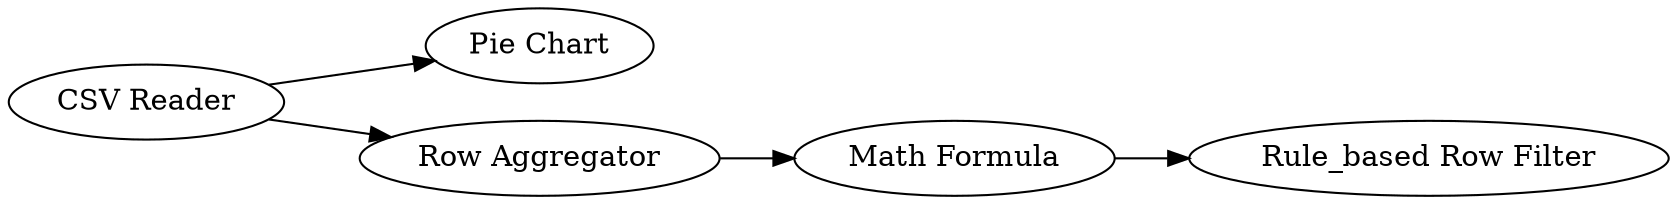 digraph {
	"3291485265851747935_124" [label="Rule_based Row Filter"]
	"3291485265851747935_129" [label="Pie Chart"]
	"3291485265851747935_125" [label="Row Aggregator"]
	"3291485265851747935_127" [label="Math Formula"]
	"3291485265851747935_1" [label="CSV Reader"]
	"3291485265851747935_1" -> "3291485265851747935_125"
	"3291485265851747935_125" -> "3291485265851747935_127"
	"3291485265851747935_1" -> "3291485265851747935_129"
	"3291485265851747935_127" -> "3291485265851747935_124"
	rankdir=LR
}
